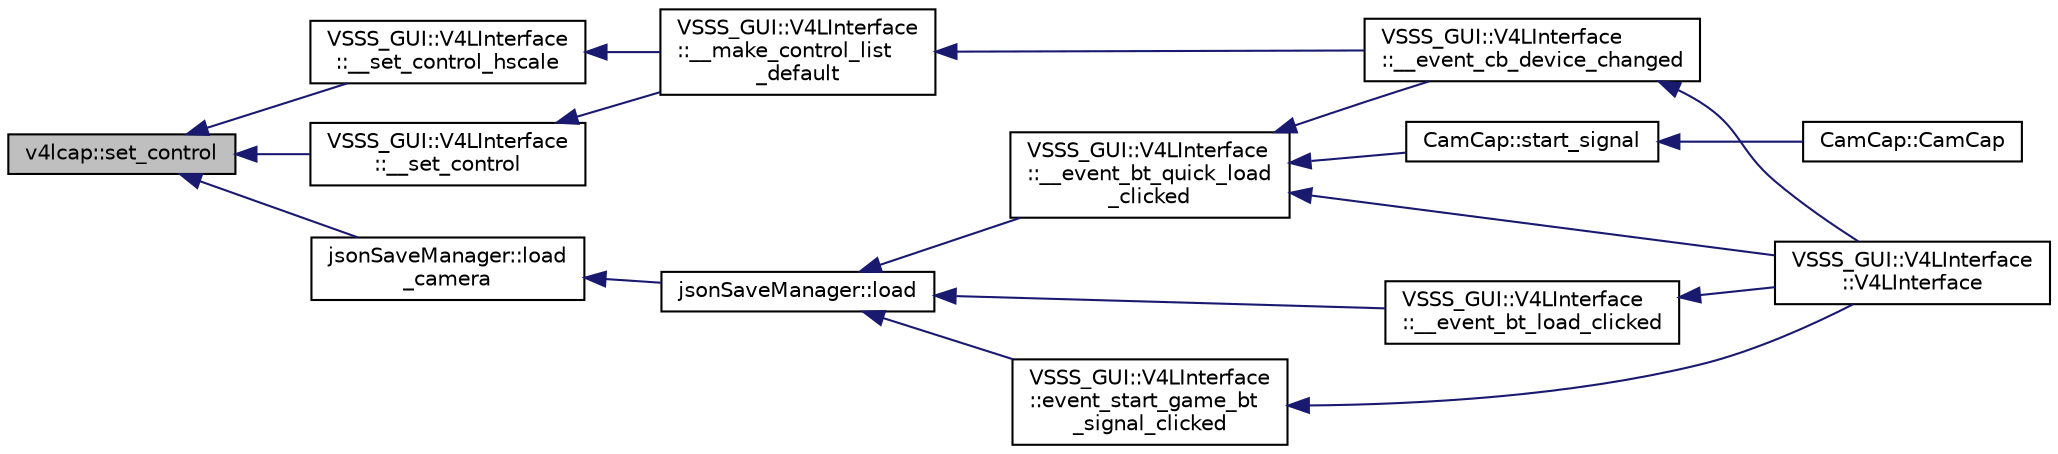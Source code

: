 digraph "v4lcap::set_control"
{
 // INTERACTIVE_SVG=YES
  edge [fontname="Helvetica",fontsize="10",labelfontname="Helvetica",labelfontsize="10"];
  node [fontname="Helvetica",fontsize="10",shape=record];
  rankdir="LR";
  Node371 [label="v4lcap::set_control",height=0.2,width=0.4,color="black", fillcolor="grey75", style="filled", fontcolor="black"];
  Node371 -> Node372 [dir="back",color="midnightblue",fontsize="10",style="solid",fontname="Helvetica"];
  Node372 [label="VSSS_GUI::V4LInterface\l::__set_control",height=0.2,width=0.4,color="black", fillcolor="white", style="filled",URL="$class_v_s_s_s___g_u_i_1_1_v4_l_interface.html#ad6eddc5cedbaf1b0e87b330aae937b46"];
  Node372 -> Node373 [dir="back",color="midnightblue",fontsize="10",style="solid",fontname="Helvetica"];
  Node373 [label="VSSS_GUI::V4LInterface\l::__make_control_list\l_default",height=0.2,width=0.4,color="black", fillcolor="white", style="filled",URL="$class_v_s_s_s___g_u_i_1_1_v4_l_interface.html#af0b71067889b902882e4f181b0a04aed"];
  Node373 -> Node374 [dir="back",color="midnightblue",fontsize="10",style="solid",fontname="Helvetica"];
  Node374 [label="VSSS_GUI::V4LInterface\l::__event_cb_device_changed",height=0.2,width=0.4,color="black", fillcolor="white", style="filled",URL="$class_v_s_s_s___g_u_i_1_1_v4_l_interface.html#af38c88f726a7ff9fab089ab9ed20c03c",tooltip="Event triggered when a new device is selected in Device combobox. "];
  Node374 -> Node375 [dir="back",color="midnightblue",fontsize="10",style="solid",fontname="Helvetica"];
  Node375 [label="VSSS_GUI::V4LInterface\l::V4LInterface",height=0.2,width=0.4,color="black", fillcolor="white", style="filled",URL="$class_v_s_s_s___g_u_i_1_1_v4_l_interface.html#a8fafd828eacc6d5480649fa9fddc7ee4",tooltip="Constructor of a V4LInterface object. "];
  Node371 -> Node376 [dir="back",color="midnightblue",fontsize="10",style="solid",fontname="Helvetica"];
  Node376 [label="VSSS_GUI::V4LInterface\l::__set_control_hscale",height=0.2,width=0.4,color="black", fillcolor="white", style="filled",URL="$class_v_s_s_s___g_u_i_1_1_v4_l_interface.html#aa14a838434102fd12d5d0ffbc242e753"];
  Node376 -> Node373 [dir="back",color="midnightblue",fontsize="10",style="solid",fontname="Helvetica"];
  Node371 -> Node377 [dir="back",color="midnightblue",fontsize="10",style="solid",fontname="Helvetica"];
  Node377 [label="jsonSaveManager::load\l_camera",height=0.2,width=0.4,color="black", fillcolor="white", style="filled",URL="$classjson_save_manager.html#a6184c9f744044a5ccdf34c6386275df8",tooltip="Load camera configurations from our JSON object to the interface. "];
  Node377 -> Node378 [dir="back",color="midnightblue",fontsize="10",style="solid",fontname="Helvetica"];
  Node378 [label="jsonSaveManager::load",height=0.2,width=0.4,color="black", fillcolor="white", style="filled",URL="$classjson_save_manager.html#a79fd35c53290662b58c5a4869376fa2e",tooltip="Loads all avaliable configurations in the given .json file. "];
  Node378 -> Node379 [dir="back",color="midnightblue",fontsize="10",style="solid",fontname="Helvetica"];
  Node379 [label="VSSS_GUI::V4LInterface\l::__event_bt_load_clicked",height=0.2,width=0.4,color="black", fillcolor="white", style="filled",URL="$class_v_s_s_s___g_u_i_1_1_v4_l_interface.html#a62894fc8a49716b44d3a3c6a445fe880",tooltip="Event triggered when &#39;Load&#39; button is clicked. "];
  Node379 -> Node375 [dir="back",color="midnightblue",fontsize="10",style="solid",fontname="Helvetica"];
  Node378 -> Node380 [dir="back",color="midnightblue",fontsize="10",style="solid",fontname="Helvetica"];
  Node380 [label="VSSS_GUI::V4LInterface\l::__event_bt_quick_load\l_clicked",height=0.2,width=0.4,color="black", fillcolor="white", style="filled",URL="$class_v_s_s_s___g_u_i_1_1_v4_l_interface.html#a3010084dff2d7f93eed40efaab8ee61b",tooltip="Event triggered when &#39;Quick Load&#39; button is clicked. "];
  Node380 -> Node381 [dir="back",color="midnightblue",fontsize="10",style="solid",fontname="Helvetica"];
  Node381 [label="CamCap::start_signal",height=0.2,width=0.4,color="black", fillcolor="white", style="filled",URL="$class_cam_cap.html#ae676e6624dd821ad494a80e68a41e249",tooltip="Interface adjustments after &#39;start&#39; button is clicked. "];
  Node381 -> Node382 [dir="back",color="midnightblue",fontsize="10",style="solid",fontname="Helvetica"];
  Node382 [label="CamCap::CamCap",height=0.2,width=0.4,color="black", fillcolor="white", style="filled",URL="$class_cam_cap.html#afe0db98a5f72bc9b261dcb78e2840da6",tooltip="Constructor of a CamCap object. "];
  Node380 -> Node375 [dir="back",color="midnightblue",fontsize="10",style="solid",fontname="Helvetica"];
  Node380 -> Node374 [dir="back",color="midnightblue",fontsize="10",style="solid",fontname="Helvetica"];
  Node378 -> Node383 [dir="back",color="midnightblue",fontsize="10",style="solid",fontname="Helvetica"];
  Node383 [label="VSSS_GUI::V4LInterface\l::event_start_game_bt\l_signal_clicked",height=0.2,width=0.4,color="black", fillcolor="white", style="filled",URL="$class_v_s_s_s___g_u_i_1_1_v4_l_interface.html#a8c3f91048adebeb0b5aa9838053cdcfe",tooltip="Event triggered when start button is clicked. Starts/finishes video recording. "];
  Node383 -> Node375 [dir="back",color="midnightblue",fontsize="10",style="solid",fontname="Helvetica"];
}
